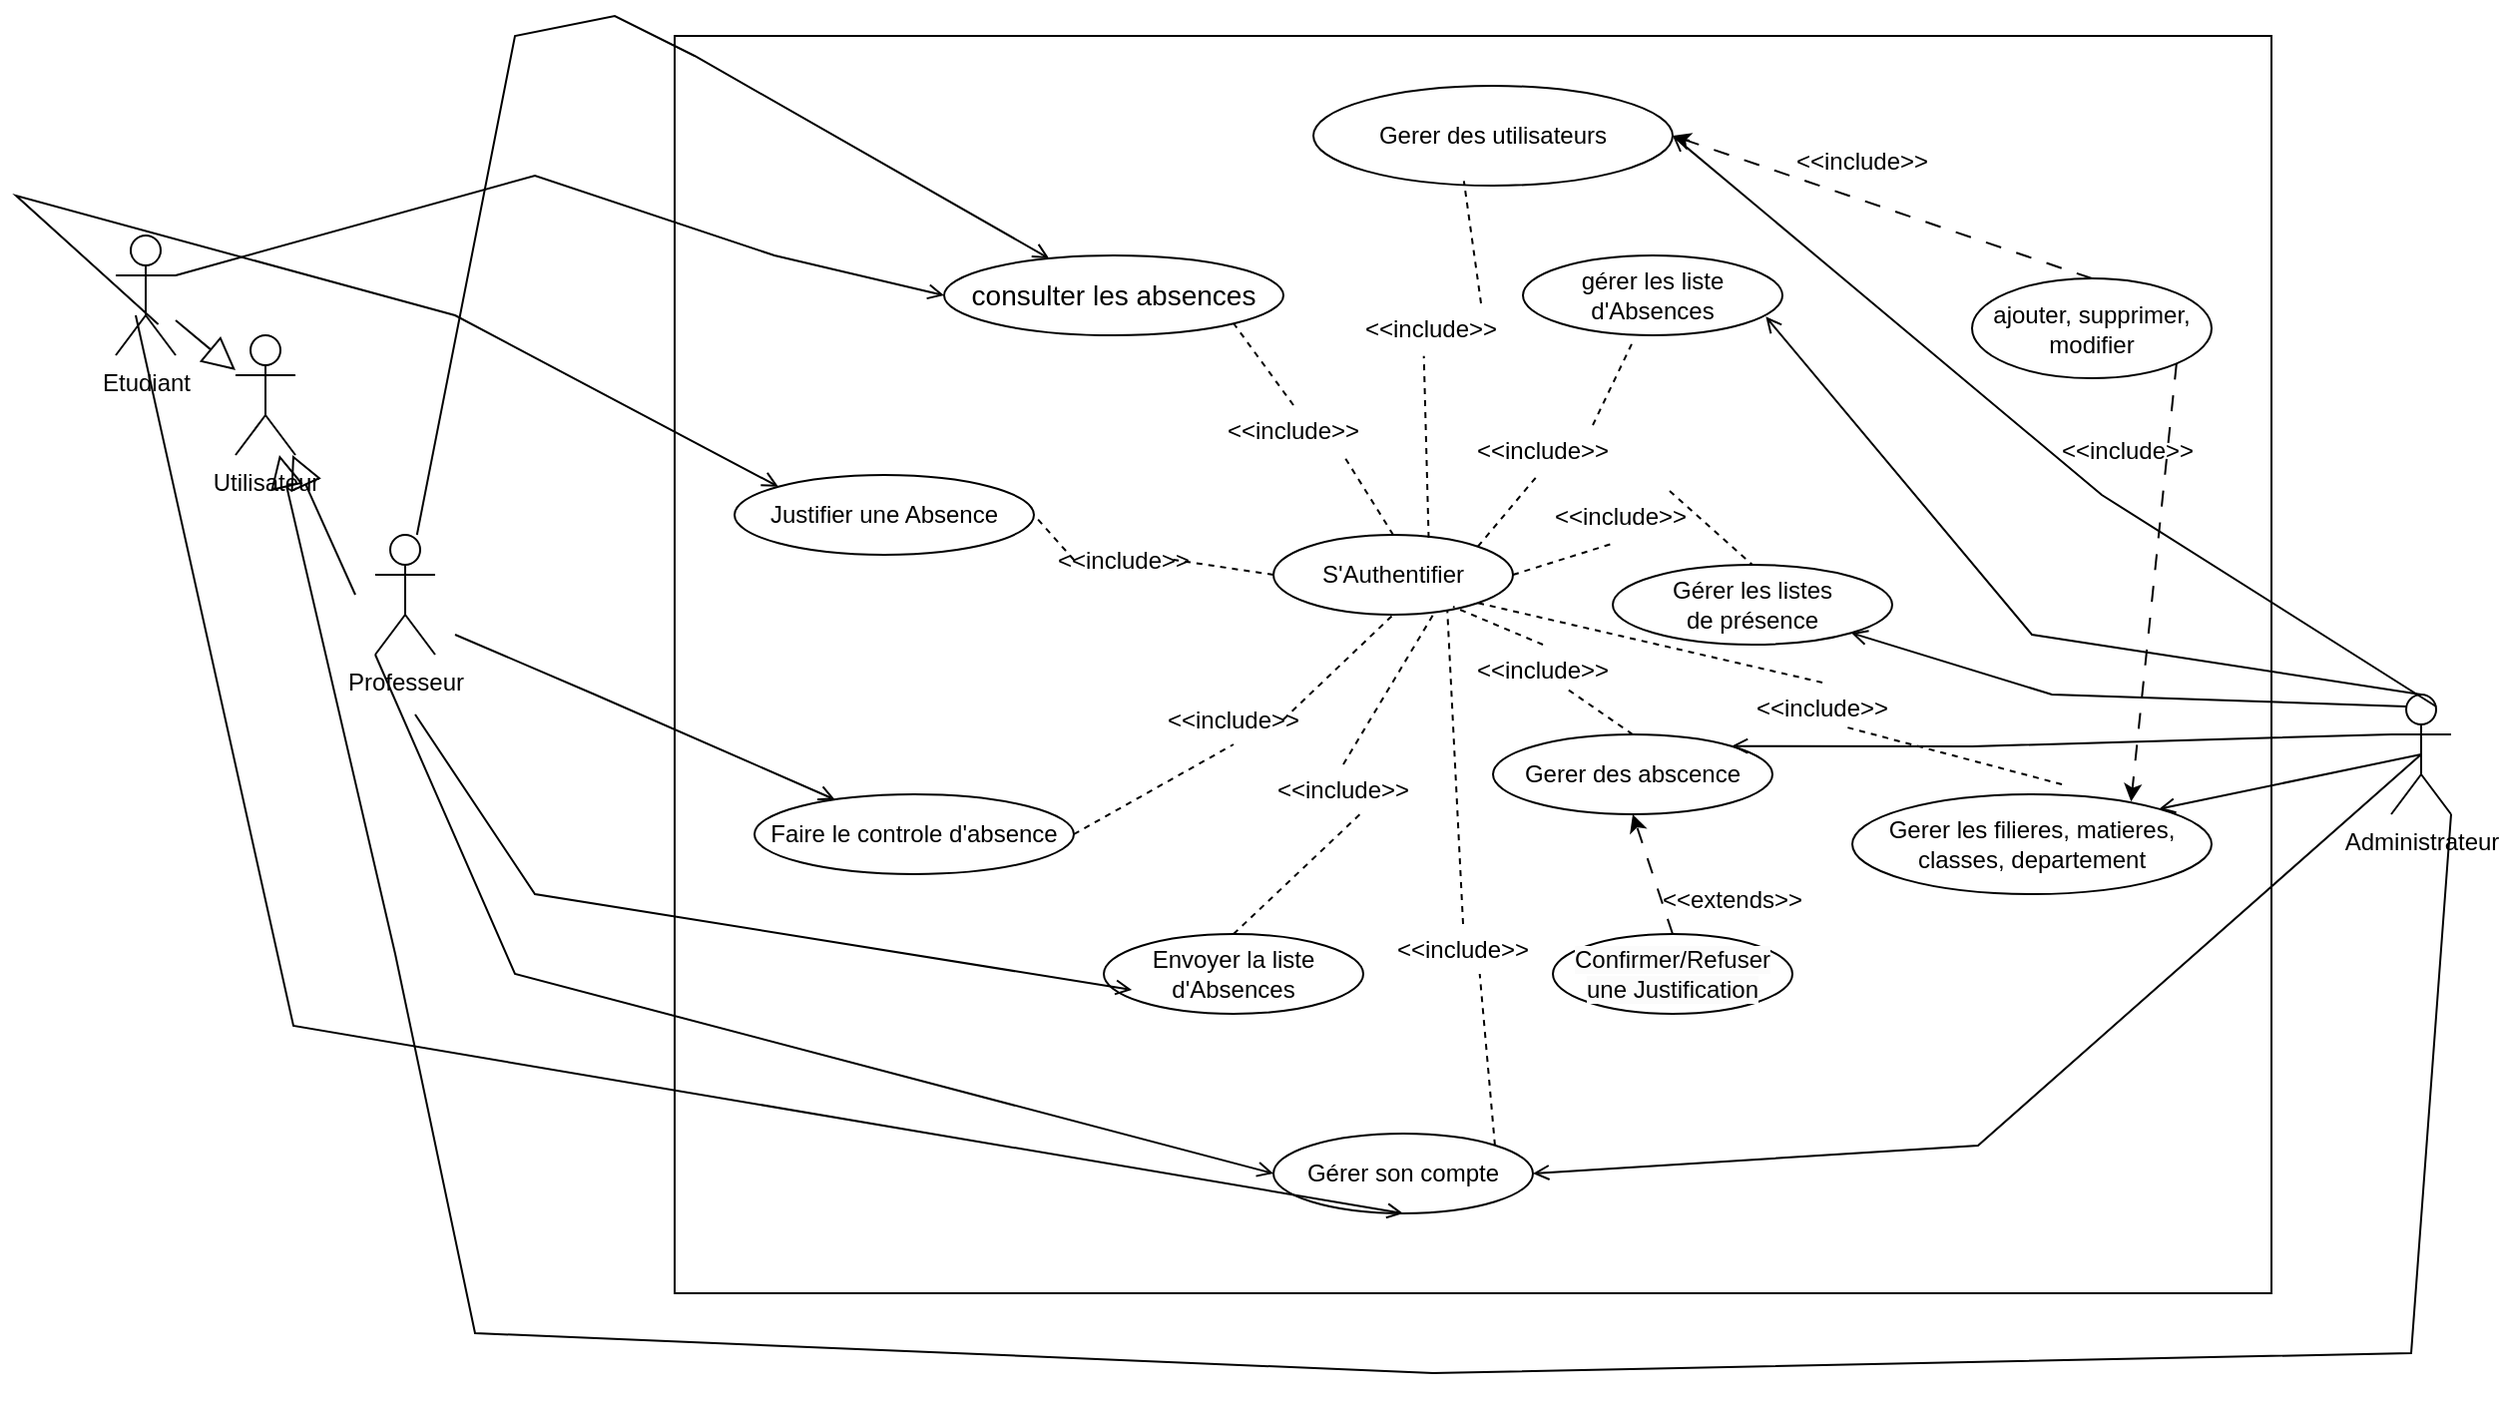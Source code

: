 <mxfile version="26.2.15">
  <diagram id="rNI9Gf2r5rLZVWW11h0A" name="Page-1">
    <mxGraphModel dx="2305" dy="1805" grid="1" gridSize="10" guides="1" tooltips="1" connect="1" arrows="1" fold="1" page="1" pageScale="1" pageWidth="850" pageHeight="1100" math="0" shadow="0">
      <root>
        <mxCell id="0" />
        <mxCell id="1" parent="0" />
        <mxCell id="N7QAloPQS4xbNbunKoc9-101" value="" style="rounded=0;whiteSpace=wrap;html=1;" parent="1" vertex="1">
          <mxGeometry x="120" y="-710" width="800" height="630" as="geometry" />
        </mxCell>
        <mxCell id="N7QAloPQS4xbNbunKoc9-103" value="Utilisateur" style="shape=umlActor;verticalLabelPosition=bottom;verticalAlign=top;html=1;" parent="1" vertex="1">
          <mxGeometry x="-100" y="-560" width="30" height="60" as="geometry" />
        </mxCell>
        <mxCell id="N7QAloPQS4xbNbunKoc9-104" value="" style="endArrow=block;html=1;rounded=0;endFill=0;endSize=14;" parent="1" source="N7QAloPQS4xbNbunKoc9-107" target="N7QAloPQS4xbNbunKoc9-103" edge="1">
          <mxGeometry width="50" height="50" relative="1" as="geometry">
            <mxPoint x="-220" y="-620" as="sourcePoint" />
            <mxPoint x="-220" y="-450" as="targetPoint" />
          </mxGeometry>
        </mxCell>
        <mxCell id="N7QAloPQS4xbNbunKoc9-105" value="Professeur" style="shape=umlActor;verticalLabelPosition=bottom;verticalAlign=top;html=1;" parent="1" vertex="1">
          <mxGeometry x="-30" y="-460" width="30" height="60" as="geometry" />
        </mxCell>
        <mxCell id="N7QAloPQS4xbNbunKoc9-106" value="Administrateur" style="shape=umlActor;verticalLabelPosition=bottom;verticalAlign=top;html=1;" parent="1" vertex="1">
          <mxGeometry x="980" y="-380" width="30" height="60" as="geometry" />
        </mxCell>
        <mxCell id="N7QAloPQS4xbNbunKoc9-107" value="Etudiant" style="shape=umlActor;verticalLabelPosition=bottom;verticalAlign=top;html=1;" parent="1" vertex="1">
          <mxGeometry x="-160" y="-610" width="30" height="60" as="geometry" />
        </mxCell>
        <mxCell id="N7QAloPQS4xbNbunKoc9-108" value="" style="endArrow=block;html=1;rounded=0;endFill=0;endSize=14;" parent="1" edge="1" target="N7QAloPQS4xbNbunKoc9-103">
          <mxGeometry width="50" height="50" relative="1" as="geometry">
            <mxPoint x="-40" y="-430" as="sourcePoint" />
            <mxPoint x="-160" y="-520" as="targetPoint" />
          </mxGeometry>
        </mxCell>
        <mxCell id="N7QAloPQS4xbNbunKoc9-109" value="" style="endArrow=block;html=1;rounded=0;endFill=0;endSize=14;exitX=1;exitY=1;exitDx=0;exitDy=0;exitPerimeter=0;" parent="1" edge="1" target="N7QAloPQS4xbNbunKoc9-103" source="N7QAloPQS4xbNbunKoc9-106">
          <mxGeometry width="50" height="50" relative="1" as="geometry">
            <mxPoint x="855" y="-280" as="sourcePoint" />
            <mxPoint x="-180" y="-480" as="targetPoint" />
            <Array as="points">
              <mxPoint x="990" y="-50" />
              <mxPoint x="500" y="-40" />
              <mxPoint x="20" y="-60" />
              <mxPoint x="-20" y="-250" />
            </Array>
          </mxGeometry>
        </mxCell>
        <mxCell id="N7QAloPQS4xbNbunKoc9-110" value="S&#39;Authentifier" style="ellipse;whiteSpace=wrap;html=1;" parent="1" vertex="1">
          <mxGeometry x="420" y="-460" width="120" height="40" as="geometry" />
        </mxCell>
        <mxCell id="N7QAloPQS4xbNbunKoc9-111" value="&lt;font style=&quot;font-size: 14px;&quot;&gt;consulter les absences&lt;/font&gt;" style="ellipse;whiteSpace=wrap;html=1;" parent="1" vertex="1">
          <mxGeometry x="255" y="-600" width="170" height="40" as="geometry" />
        </mxCell>
        <mxCell id="N7QAloPQS4xbNbunKoc9-112" value="Justifier une Absence" style="ellipse;whiteSpace=wrap;html=1;" parent="1" vertex="1">
          <mxGeometry x="150" y="-490" width="150" height="40" as="geometry" />
        </mxCell>
        <mxCell id="N7QAloPQS4xbNbunKoc9-113" value="Faire le controle d&#39;absence" style="ellipse;whiteSpace=wrap;html=1;" parent="1" vertex="1">
          <mxGeometry x="160" y="-330" width="160" height="40" as="geometry" />
        </mxCell>
        <mxCell id="N7QAloPQS4xbNbunKoc9-114" value="Envoyer la liste d&#39;Absences" style="ellipse;whiteSpace=wrap;html=1;" parent="1" vertex="1">
          <mxGeometry x="335" y="-260" width="130" height="40" as="geometry" />
        </mxCell>
        <mxCell id="N7QAloPQS4xbNbunKoc9-115" value="Gerer des abscence" style="ellipse;whiteSpace=wrap;html=1;" parent="1" vertex="1">
          <mxGeometry x="530" y="-360" width="140" height="40" as="geometry" />
        </mxCell>
        <mxCell id="N7QAloPQS4xbNbunKoc9-116" value="&lt;br&gt;&lt;span style=&quot;color: rgb(0, 0, 0); font-family: Helvetica; font-size: 12px; font-style: normal; font-variant-ligatures: normal; font-variant-caps: normal; font-weight: 400; letter-spacing: normal; orphans: 2; text-align: center; text-indent: 0px; text-transform: none; widows: 2; word-spacing: 0px; -webkit-text-stroke-width: 0px; white-space: normal; background-color: rgb(251, 251, 251); text-decoration-thickness: initial; text-decoration-style: initial; text-decoration-color: initial; float: none; display: inline !important;&quot;&gt;Confirmer/Refuser une Justification&lt;/span&gt;&lt;div&gt;&lt;br/&gt;&lt;/div&gt;" style="ellipse;whiteSpace=wrap;html=1;" parent="1" vertex="1">
          <mxGeometry x="560" y="-260" width="120" height="40" as="geometry" />
        </mxCell>
        <mxCell id="N7QAloPQS4xbNbunKoc9-117" value="" style="endArrow=none;dashed=1;html=1;rounded=0;entryX=0.75;entryY=0.9;entryDx=0;entryDy=0;entryPerimeter=0;exitX=0.5;exitY=0;exitDx=0;exitDy=0;" parent="1" source="N7QAloPQS4xbNbunKoc9-123" target="N7QAloPQS4xbNbunKoc9-110" edge="1">
          <mxGeometry width="50" height="50" relative="1" as="geometry">
            <mxPoint x="400" y="-300" as="sourcePoint" />
            <mxPoint x="450" y="-350" as="targetPoint" />
          </mxGeometry>
        </mxCell>
        <mxCell id="N7QAloPQS4xbNbunKoc9-118" value="" style="endArrow=none;dashed=1;html=1;rounded=0;entryX=1;entryY=1;entryDx=0;entryDy=0;exitX=0.5;exitY=0;exitDx=0;exitDy=0;" parent="1" source="N7QAloPQS4xbNbunKoc9-125" target="N7QAloPQS4xbNbunKoc9-111" edge="1">
          <mxGeometry width="50" height="50" relative="1" as="geometry">
            <mxPoint x="525" y="-476" as="sourcePoint" />
            <mxPoint x="435" y="-540" as="targetPoint" />
          </mxGeometry>
        </mxCell>
        <mxCell id="N7QAloPQS4xbNbunKoc9-120" value="" style="endArrow=none;dashed=1;html=1;rounded=0;entryX=1;entryY=0.5;entryDx=0;entryDy=0;exitX=0;exitY=0.5;exitDx=0;exitDy=0;" parent="1" source="N7QAloPQS4xbNbunKoc9-127" target="N7QAloPQS4xbNbunKoc9-112" edge="1">
          <mxGeometry width="50" height="50" relative="1" as="geometry">
            <mxPoint x="410" y="-417" as="sourcePoint" />
            <mxPoint x="330" y="-523" as="targetPoint" />
          </mxGeometry>
        </mxCell>
        <mxCell id="N7QAloPQS4xbNbunKoc9-121" value="" style="endArrow=none;dashed=1;html=1;rounded=0;entryX=0.5;entryY=1;entryDx=0;entryDy=0;exitX=1;exitY=0.5;exitDx=0;exitDy=0;" parent="1" source="N7QAloPQS4xbNbunKoc9-129" target="N7QAloPQS4xbNbunKoc9-110" edge="1">
          <mxGeometry width="50" height="50" relative="1" as="geometry">
            <mxPoint x="430" y="-430" as="sourcePoint" />
            <mxPoint x="310" y="-460" as="targetPoint" />
          </mxGeometry>
        </mxCell>
        <mxCell id="N7QAloPQS4xbNbunKoc9-124" value="" style="endArrow=none;dashed=1;html=1;rounded=0;entryX=0.75;entryY=0.9;entryDx=0;entryDy=0;entryPerimeter=0;exitX=0.5;exitY=0;exitDx=0;exitDy=0;" parent="1" source="N7QAloPQS4xbNbunKoc9-115" target="N7QAloPQS4xbNbunKoc9-123" edge="1">
          <mxGeometry width="50" height="50" relative="1" as="geometry">
            <mxPoint x="600" y="-360" as="sourcePoint" />
            <mxPoint x="510" y="-424" as="targetPoint" />
          </mxGeometry>
        </mxCell>
        <mxCell id="N7QAloPQS4xbNbunKoc9-123" value="&lt;font&gt;&amp;lt;&amp;lt;include&amp;gt;&amp;gt;&lt;/font&gt;" style="text;strokeColor=none;align=center;fillColor=none;html=1;verticalAlign=middle;whiteSpace=wrap;rounded=0;" parent="1" vertex="1">
          <mxGeometry x="530" y="-405" width="50" height="25" as="geometry" />
        </mxCell>
        <mxCell id="N7QAloPQS4xbNbunKoc9-126" value="" style="endArrow=none;dashed=1;html=1;rounded=0;entryX=1;entryY=1;entryDx=0;entryDy=0;exitX=0.5;exitY=0;exitDx=0;exitDy=0;" parent="1" source="N7QAloPQS4xbNbunKoc9-110" target="N7QAloPQS4xbNbunKoc9-125" edge="1">
          <mxGeometry width="50" height="50" relative="1" as="geometry">
            <mxPoint x="480" y="-460" as="sourcePoint" />
            <mxPoint x="400" y="-566" as="targetPoint" />
          </mxGeometry>
        </mxCell>
        <mxCell id="N7QAloPQS4xbNbunKoc9-125" value="&lt;font&gt;&amp;lt;&amp;lt;include&amp;gt;&amp;gt;&lt;/font&gt;" style="text;strokeColor=none;align=center;fillColor=none;html=1;verticalAlign=middle;whiteSpace=wrap;rounded=0;" parent="1" vertex="1">
          <mxGeometry x="405" y="-525" width="50" height="25" as="geometry" />
        </mxCell>
        <mxCell id="N7QAloPQS4xbNbunKoc9-128" value="" style="endArrow=none;dashed=1;html=1;rounded=0;entryX=1;entryY=0.5;entryDx=0;entryDy=0;exitX=0;exitY=0.5;exitDx=0;exitDy=0;" parent="1" source="N7QAloPQS4xbNbunKoc9-110" target="N7QAloPQS4xbNbunKoc9-127" edge="1">
          <mxGeometry width="50" height="50" relative="1" as="geometry">
            <mxPoint x="420" y="-440" as="sourcePoint" />
            <mxPoint x="300" y="-470" as="targetPoint" />
          </mxGeometry>
        </mxCell>
        <mxCell id="N7QAloPQS4xbNbunKoc9-127" value="&lt;font&gt;&amp;lt;&amp;lt;include&amp;gt;&amp;gt;&lt;/font&gt;" style="text;strokeColor=none;align=center;fillColor=none;html=1;verticalAlign=middle;whiteSpace=wrap;rounded=0;" parent="1" vertex="1">
          <mxGeometry x="320" y="-460" width="50" height="25" as="geometry" />
        </mxCell>
        <mxCell id="N7QAloPQS4xbNbunKoc9-130" value="" style="endArrow=none;dashed=1;html=1;rounded=0;entryX=0.5;entryY=1;entryDx=0;entryDy=0;exitX=1;exitY=0.5;exitDx=0;exitDy=0;" parent="1" source="N7QAloPQS4xbNbunKoc9-113" target="N7QAloPQS4xbNbunKoc9-129" edge="1">
          <mxGeometry width="50" height="50" relative="1" as="geometry">
            <mxPoint x="320" y="-310" as="sourcePoint" />
            <mxPoint x="480" y="-420" as="targetPoint" />
          </mxGeometry>
        </mxCell>
        <mxCell id="N7QAloPQS4xbNbunKoc9-129" value="&lt;font&gt;&amp;lt;&amp;lt;include&amp;gt;&amp;gt;&lt;/font&gt;" style="text;strokeColor=none;align=center;fillColor=none;html=1;verticalAlign=middle;whiteSpace=wrap;rounded=0;" parent="1" vertex="1">
          <mxGeometry x="375" y="-380" width="50" height="25" as="geometry" />
        </mxCell>
        <mxCell id="N7QAloPQS4xbNbunKoc9-131" value="" style="endArrow=classic;html=1;exitX=0.5;exitY=0;exitDx=0;exitDy=0;dashed=1;dashPattern=8 8;entryX=0.5;entryY=1;entryDx=0;entryDy=0;" parent="1" source="N7QAloPQS4xbNbunKoc9-116" target="N7QAloPQS4xbNbunKoc9-115" edge="1">
          <mxGeometry width="50" height="50" relative="1" as="geometry">
            <mxPoint x="541" y="-222" as="sourcePoint" />
            <mxPoint x="500" y="-320" as="targetPoint" />
          </mxGeometry>
        </mxCell>
        <mxCell id="N7QAloPQS4xbNbunKoc9-132" value="" style="endArrow=none;html=1;exitX=0.5;exitY=0;exitDx=0;exitDy=0;dashed=1;entryX=0.667;entryY=1;entryDx=0;entryDy=0;entryPerimeter=0;startFill=0;" parent="1" source="N7QAloPQS4xbNbunKoc9-135" target="N7QAloPQS4xbNbunKoc9-110" edge="1">
          <mxGeometry width="50" height="50" relative="1" as="geometry">
            <mxPoint x="520" y="-270" as="sourcePoint" />
            <mxPoint x="500" y="-330" as="targetPoint" />
          </mxGeometry>
        </mxCell>
        <mxCell id="N7QAloPQS4xbNbunKoc9-133" value="&lt;font&gt;&amp;lt;&amp;lt;extends&amp;gt;&amp;gt;&lt;/font&gt;" style="text;strokeColor=none;align=center;fillColor=none;html=1;verticalAlign=middle;whiteSpace=wrap;rounded=0;" parent="1" vertex="1">
          <mxGeometry x="625" y="-290" width="50" height="25" as="geometry" />
        </mxCell>
        <mxCell id="N7QAloPQS4xbNbunKoc9-136" value="" style="endArrow=none;html=1;exitX=0.5;exitY=0;exitDx=0;exitDy=0;dashed=1;entryX=0.667;entryY=1;entryDx=0;entryDy=0;entryPerimeter=0;startFill=0;" parent="1" source="N7QAloPQS4xbNbunKoc9-114" target="N7QAloPQS4xbNbunKoc9-135" edge="1">
          <mxGeometry width="50" height="50" relative="1" as="geometry">
            <mxPoint x="400" y="-260" as="sourcePoint" />
            <mxPoint x="500" y="-420" as="targetPoint" />
          </mxGeometry>
        </mxCell>
        <mxCell id="N7QAloPQS4xbNbunKoc9-135" value="&lt;font&gt;&amp;lt;&amp;lt;include&amp;gt;&amp;gt;&lt;/font&gt;" style="text;strokeColor=none;align=center;fillColor=none;html=1;verticalAlign=middle;whiteSpace=wrap;rounded=0;" parent="1" vertex="1">
          <mxGeometry x="430" y="-345" width="50" height="25" as="geometry" />
        </mxCell>
        <mxCell id="N7QAloPQS4xbNbunKoc9-137" value="" style="endArrow=open;html=1;rounded=0;endFill=0;entryX=0;entryY=0;entryDx=0;entryDy=0;exitX=0.71;exitY=0.741;exitDx=0;exitDy=0;exitPerimeter=0;" parent="1" target="N7QAloPQS4xbNbunKoc9-112" edge="1" source="N7QAloPQS4xbNbunKoc9-107">
          <mxGeometry width="50" height="50" relative="1" as="geometry">
            <mxPoint x="-70" y="-620" as="sourcePoint" />
            <mxPoint x="140" y="-460" as="targetPoint" />
            <Array as="points">
              <mxPoint x="-210" y="-630" />
              <mxPoint x="10" y="-570" />
            </Array>
          </mxGeometry>
        </mxCell>
        <mxCell id="N7QAloPQS4xbNbunKoc9-138" value="" style="endArrow=open;html=1;rounded=0;endFill=0;" parent="1" source="N7QAloPQS4xbNbunKoc9-105" target="N7QAloPQS4xbNbunKoc9-111" edge="1">
          <mxGeometry width="50" height="50" relative="1" as="geometry">
            <mxPoint x="-324" y="-500" as="sourcePoint" />
            <mxPoint x="150" y="-570" as="targetPoint" />
            <Array as="points">
              <mxPoint x="40" y="-710" />
              <mxPoint x="90" y="-720" />
              <mxPoint x="130" y="-700" />
            </Array>
          </mxGeometry>
        </mxCell>
        <mxCell id="N7QAloPQS4xbNbunKoc9-139" value="" style="endArrow=open;html=1;rounded=0;endFill=0;entryX=0;entryY=0.5;entryDx=0;entryDy=0;exitX=1;exitY=0.333;exitDx=0;exitDy=0;exitPerimeter=0;" parent="1" target="N7QAloPQS4xbNbunKoc9-111" edge="1" source="N7QAloPQS4xbNbunKoc9-107">
          <mxGeometry width="50" height="50" relative="1" as="geometry">
            <mxPoint x="-110" y="-720" as="sourcePoint" />
            <mxPoint x="299" y="-586" as="targetPoint" />
            <Array as="points">
              <mxPoint x="50" y="-640" />
              <mxPoint x="170" y="-600" />
            </Array>
          </mxGeometry>
        </mxCell>
        <mxCell id="N7QAloPQS4xbNbunKoc9-143" value="" style="endArrow=open;html=1;rounded=0;endFill=0;" parent="1" target="N7QAloPQS4xbNbunKoc9-113" edge="1">
          <mxGeometry width="50" height="50" relative="1" as="geometry">
            <mxPoint x="10" y="-410" as="sourcePoint" />
            <mxPoint x="182" y="-474" as="targetPoint" />
            <Array as="points">
              <mxPoint x="80" y="-380" />
            </Array>
          </mxGeometry>
        </mxCell>
        <mxCell id="N7QAloPQS4xbNbunKoc9-144" value="" style="endArrow=open;html=1;rounded=0;endFill=0;entryX=0.108;entryY=0.7;entryDx=0;entryDy=0;entryPerimeter=0;" parent="1" target="N7QAloPQS4xbNbunKoc9-114" edge="1">
          <mxGeometry width="50" height="50" relative="1" as="geometry">
            <mxPoint x="-10" y="-370" as="sourcePoint" />
            <mxPoint x="210" y="-317" as="targetPoint" />
            <Array as="points">
              <mxPoint x="50" y="-280" />
            </Array>
          </mxGeometry>
        </mxCell>
        <mxCell id="N7QAloPQS4xbNbunKoc9-145" value="" style="endArrow=open;html=1;rounded=0;endFill=0;entryX=1;entryY=0;entryDx=0;entryDy=0;exitX=0;exitY=0.333;exitDx=0;exitDy=0;exitPerimeter=0;" parent="1" source="N7QAloPQS4xbNbunKoc9-106" target="N7QAloPQS4xbNbunKoc9-115" edge="1">
          <mxGeometry width="50" height="50" relative="1" as="geometry">
            <mxPoint x="800" y="-310" as="sourcePoint" />
            <mxPoint x="1025" y="-388.5" as="targetPoint" />
            <Array as="points">
              <mxPoint x="770" y="-354" />
            </Array>
          </mxGeometry>
        </mxCell>
        <mxCell id="N7QAloPQS4xbNbunKoc9-147" value="gérer les liste d&#39;Absences" style="ellipse;whiteSpace=wrap;html=1;" parent="1" vertex="1">
          <mxGeometry x="545" y="-600" width="130" height="40" as="geometry" />
        </mxCell>
        <mxCell id="N7QAloPQS4xbNbunKoc9-149" value="" style="endArrow=open;html=1;rounded=0;endFill=0;entryX=0.936;entryY=0.767;entryDx=0;entryDy=0;entryPerimeter=0;exitX=0.5;exitY=0;exitDx=0;exitDy=0;exitPerimeter=0;" parent="1" target="N7QAloPQS4xbNbunKoc9-147" edge="1" source="N7QAloPQS4xbNbunKoc9-106">
          <mxGeometry width="50" height="50" relative="1" as="geometry">
            <mxPoint x="840" y="-380" as="sourcePoint" />
            <mxPoint x="659" y="-344" as="targetPoint" />
            <Array as="points">
              <mxPoint x="800" y="-410" />
            </Array>
          </mxGeometry>
        </mxCell>
        <mxCell id="N7QAloPQS4xbNbunKoc9-150" value="" style="endArrow=none;dashed=1;html=1;rounded=0;entryX=0.427;entryY=1.056;entryDx=0;entryDy=0;entryPerimeter=0;exitX=1;exitY=0;exitDx=0;exitDy=0;" parent="1" source="N7QAloPQS4xbNbunKoc9-148" target="N7QAloPQS4xbNbunKoc9-147" edge="1">
          <mxGeometry width="50" height="50" relative="1" as="geometry">
            <mxPoint x="500" y="-490" as="sourcePoint" />
            <mxPoint x="550" y="-540" as="targetPoint" />
          </mxGeometry>
        </mxCell>
        <mxCell id="N7QAloPQS4xbNbunKoc9-151" value="" style="endArrow=none;dashed=1;html=1;rounded=0;entryX=0.427;entryY=1.056;entryDx=0;entryDy=0;entryPerimeter=0;exitX=1;exitY=0;exitDx=0;exitDy=0;" parent="1" source="N7QAloPQS4xbNbunKoc9-110" target="N7QAloPQS4xbNbunKoc9-148" edge="1">
          <mxGeometry width="50" height="50" relative="1" as="geometry">
            <mxPoint x="522" y="-454" as="sourcePoint" />
            <mxPoint x="601" y="-558" as="targetPoint" />
          </mxGeometry>
        </mxCell>
        <mxCell id="N7QAloPQS4xbNbunKoc9-148" value="&lt;font&gt;&amp;lt;&amp;lt;include&amp;gt;&amp;gt;&lt;/font&gt;" style="text;strokeColor=none;align=center;fillColor=none;html=1;verticalAlign=middle;whiteSpace=wrap;rounded=0;" parent="1" vertex="1">
          <mxGeometry x="530" y="-515" width="50" height="25" as="geometry" />
        </mxCell>
        <mxCell id="RI-2FY5tuT-6SXrxOgpt-101" value="Gerer des utilisateurs" style="ellipse;whiteSpace=wrap;html=1;" vertex="1" parent="1">
          <mxGeometry x="440" y="-685" width="180" height="50" as="geometry" />
        </mxCell>
        <mxCell id="RI-2FY5tuT-6SXrxOgpt-102" value="" style="endArrow=none;dashed=1;html=1;rounded=0;entryX=0.427;entryY=1.056;entryDx=0;entryDy=0;entryPerimeter=0;exitX=0.648;exitY=0.038;exitDx=0;exitDy=0;exitPerimeter=0;" edge="1" target="RI-2FY5tuT-6SXrxOgpt-103" parent="1" source="N7QAloPQS4xbNbunKoc9-110">
          <mxGeometry width="50" height="50" relative="1" as="geometry">
            <mxPoint x="466" y="-515" as="sourcePoint" />
            <mxPoint x="545" y="-619" as="targetPoint" />
          </mxGeometry>
        </mxCell>
        <mxCell id="RI-2FY5tuT-6SXrxOgpt-103" value="&lt;font&gt;&amp;lt;&amp;lt;include&amp;gt;&amp;gt;&lt;/font&gt;" style="text;strokeColor=none;align=center;fillColor=none;html=1;verticalAlign=middle;whiteSpace=wrap;rounded=0;" vertex="1" parent="1">
          <mxGeometry x="474" y="-576" width="50" height="25" as="geometry" />
        </mxCell>
        <mxCell id="RI-2FY5tuT-6SXrxOgpt-104" value="" style="endArrow=none;dashed=1;html=1;rounded=0;entryX=0.419;entryY=0.954;entryDx=0;entryDy=0;entryPerimeter=0;exitX=1;exitY=0;exitDx=0;exitDy=0;" edge="1" source="RI-2FY5tuT-6SXrxOgpt-103" parent="1" target="RI-2FY5tuT-6SXrxOgpt-101">
          <mxGeometry width="50" height="50" relative="1" as="geometry">
            <mxPoint x="444" y="-551" as="sourcePoint" />
            <mxPoint x="545" y="-619" as="targetPoint" />
          </mxGeometry>
        </mxCell>
        <mxCell id="RI-2FY5tuT-6SXrxOgpt-105" value="" style="endArrow=open;html=1;rounded=0;endFill=0;entryX=1;entryY=0.5;entryDx=0;entryDy=0;exitX=0.75;exitY=0.1;exitDx=0;exitDy=0;exitPerimeter=0;" edge="1" parent="1" source="N7QAloPQS4xbNbunKoc9-106" target="RI-2FY5tuT-6SXrxOgpt-101">
          <mxGeometry width="50" height="50" relative="1" as="geometry">
            <mxPoint x="1030" y="-450" as="sourcePoint" />
            <mxPoint x="702" y="-639" as="targetPoint" />
            <Array as="points">
              <mxPoint x="835" y="-480" />
            </Array>
          </mxGeometry>
        </mxCell>
        <mxCell id="RI-2FY5tuT-6SXrxOgpt-106" value="Gérer son compte" style="ellipse;whiteSpace=wrap;html=1;" vertex="1" parent="1">
          <mxGeometry x="420" y="-160" width="130" height="40" as="geometry" />
        </mxCell>
        <mxCell id="RI-2FY5tuT-6SXrxOgpt-107" value="" style="endArrow=none;html=1;exitX=0.5;exitY=0;exitDx=0;exitDy=0;dashed=1;entryX=0.726;entryY=0.95;entryDx=0;entryDy=0;entryPerimeter=0;startFill=0;" edge="1" source="RI-2FY5tuT-6SXrxOgpt-108" parent="1" target="N7QAloPQS4xbNbunKoc9-110">
          <mxGeometry width="50" height="50" relative="1" as="geometry">
            <mxPoint x="544" y="-180" as="sourcePoint" />
            <mxPoint x="524" y="-330" as="targetPoint" />
          </mxGeometry>
        </mxCell>
        <mxCell id="RI-2FY5tuT-6SXrxOgpt-108" value="&lt;font&gt;&amp;lt;&amp;lt;include&amp;gt;&amp;gt;&lt;/font&gt;" style="text;strokeColor=none;align=center;fillColor=none;html=1;verticalAlign=middle;whiteSpace=wrap;rounded=0;" vertex="1" parent="1">
          <mxGeometry x="490" y="-265" width="50" height="25" as="geometry" />
        </mxCell>
        <mxCell id="RI-2FY5tuT-6SXrxOgpt-109" value="" style="endArrow=none;html=1;exitX=1;exitY=0;exitDx=0;exitDy=0;dashed=1;entryX=0.667;entryY=1;entryDx=0;entryDy=0;entryPerimeter=0;startFill=0;" edge="1" target="RI-2FY5tuT-6SXrxOgpt-108" parent="1" source="RI-2FY5tuT-6SXrxOgpt-106">
          <mxGeometry width="50" height="50" relative="1" as="geometry">
            <mxPoint x="424" y="-170" as="sourcePoint" />
            <mxPoint x="524" y="-330" as="targetPoint" />
          </mxGeometry>
        </mxCell>
        <mxCell id="RI-2FY5tuT-6SXrxOgpt-110" value="" style="endArrow=open;html=1;rounded=0;endFill=0;entryX=1;entryY=0.5;entryDx=0;entryDy=0;exitX=0.5;exitY=0.5;exitDx=0;exitDy=0;exitPerimeter=0;" edge="1" parent="1" source="N7QAloPQS4xbNbunKoc9-106" target="RI-2FY5tuT-6SXrxOgpt-106">
          <mxGeometry width="50" height="50" relative="1" as="geometry">
            <mxPoint x="983" y="-160" as="sourcePoint" />
            <mxPoint x="652" y="-154" as="targetPoint" />
            <Array as="points">
              <mxPoint x="773" y="-154" />
            </Array>
          </mxGeometry>
        </mxCell>
        <mxCell id="RI-2FY5tuT-6SXrxOgpt-111" value="" style="endArrow=open;html=1;rounded=0;endFill=0;entryX=0;entryY=0.5;entryDx=0;entryDy=0;exitX=0;exitY=1;exitDx=0;exitDy=0;exitPerimeter=0;" edge="1" parent="1" source="N7QAloPQS4xbNbunKoc9-105" target="RI-2FY5tuT-6SXrxOgpt-106">
          <mxGeometry width="50" height="50" relative="1" as="geometry">
            <mxPoint y="-360" as="sourcePoint" />
            <mxPoint x="359" y="-222" as="targetPoint" />
            <Array as="points">
              <mxPoint x="40" y="-240" />
            </Array>
          </mxGeometry>
        </mxCell>
        <mxCell id="RI-2FY5tuT-6SXrxOgpt-112" value="" style="endArrow=open;html=1;rounded=0;endFill=0;entryX=0.5;entryY=1;entryDx=0;entryDy=0;exitX=0.333;exitY=0.667;exitDx=0;exitDy=0;exitPerimeter=0;" edge="1" parent="1" source="N7QAloPQS4xbNbunKoc9-107" target="RI-2FY5tuT-6SXrxOgpt-106">
          <mxGeometry width="50" height="50" relative="1" as="geometry">
            <mxPoint x="-360" y="-290" as="sourcePoint" />
            <mxPoint x="91" y="-128" as="targetPoint" />
            <Array as="points">
              <mxPoint x="-71" y="-214" />
            </Array>
          </mxGeometry>
        </mxCell>
        <mxCell id="RI-2FY5tuT-6SXrxOgpt-113" value="Gérer les listes&lt;div&gt;de présence&lt;/div&gt;" style="ellipse;whiteSpace=wrap;html=1;" vertex="1" parent="1">
          <mxGeometry x="590" y="-445" width="140" height="40" as="geometry" />
        </mxCell>
        <mxCell id="RI-2FY5tuT-6SXrxOgpt-114" value="" style="endArrow=none;dashed=1;html=1;rounded=0;entryX=0.5;entryY=0;entryDx=0;entryDy=0;exitX=1;exitY=0;exitDx=0;exitDy=0;" edge="1" source="RI-2FY5tuT-6SXrxOgpt-115" parent="1" target="RI-2FY5tuT-6SXrxOgpt-113">
          <mxGeometry width="50" height="50" relative="1" as="geometry">
            <mxPoint x="538.5" y="-457" as="sourcePoint" />
            <mxPoint x="639.5" y="-525" as="targetPoint" />
          </mxGeometry>
        </mxCell>
        <mxCell id="RI-2FY5tuT-6SXrxOgpt-115" value="&lt;font&gt;&amp;lt;&amp;lt;include&amp;gt;&amp;gt;&lt;/font&gt;" style="text;strokeColor=none;align=center;fillColor=none;html=1;verticalAlign=middle;whiteSpace=wrap;rounded=0;" vertex="1" parent="1">
          <mxGeometry x="568.5" y="-482" width="50" height="25" as="geometry" />
        </mxCell>
        <mxCell id="RI-2FY5tuT-6SXrxOgpt-116" value="" style="endArrow=none;dashed=1;html=1;rounded=0;entryX=0.427;entryY=1.056;entryDx=0;entryDy=0;entryPerimeter=0;exitX=1;exitY=0.5;exitDx=0;exitDy=0;" edge="1" target="RI-2FY5tuT-6SXrxOgpt-115" parent="1" source="N7QAloPQS4xbNbunKoc9-110">
          <mxGeometry width="50" height="50" relative="1" as="geometry">
            <mxPoint x="560.5" y="-421" as="sourcePoint" />
            <mxPoint x="639.5" y="-525" as="targetPoint" />
          </mxGeometry>
        </mxCell>
        <mxCell id="RI-2FY5tuT-6SXrxOgpt-117" value="" style="endArrow=open;html=1;rounded=0;endFill=0;entryX=1;entryY=1;entryDx=0;entryDy=0;exitX=0.25;exitY=0.1;exitDx=0;exitDy=0;exitPerimeter=0;" edge="1" parent="1" source="N7QAloPQS4xbNbunKoc9-106" target="RI-2FY5tuT-6SXrxOgpt-113">
          <mxGeometry width="50" height="50" relative="1" as="geometry">
            <mxPoint x="1005" y="-370" as="sourcePoint" />
            <mxPoint x="677" y="-559" as="targetPoint" />
            <Array as="points">
              <mxPoint x="810" y="-380" />
            </Array>
          </mxGeometry>
        </mxCell>
        <mxCell id="RI-2FY5tuT-6SXrxOgpt-118" value="Gerer les filieres, matieres, classes, departement" style="ellipse;whiteSpace=wrap;html=1;" vertex="1" parent="1">
          <mxGeometry x="710" y="-330" width="180" height="50" as="geometry" />
        </mxCell>
        <mxCell id="RI-2FY5tuT-6SXrxOgpt-119" value="&lt;font&gt;&amp;lt;&amp;lt;include&amp;gt;&amp;gt;&lt;/font&gt;" style="text;strokeColor=none;align=center;fillColor=none;html=1;verticalAlign=middle;whiteSpace=wrap;rounded=0;" vertex="1" parent="1">
          <mxGeometry x="670" y="-386" width="50" height="25" as="geometry" />
        </mxCell>
        <mxCell id="RI-2FY5tuT-6SXrxOgpt-120" value="" style="endArrow=none;dashed=1;html=1;rounded=0;entryX=0.75;entryY=0.9;entryDx=0;entryDy=0;entryPerimeter=0;exitX=0.5;exitY=0;exitDx=0;exitDy=0;" edge="1" target="RI-2FY5tuT-6SXrxOgpt-119" parent="1">
          <mxGeometry width="50" height="50" relative="1" as="geometry">
            <mxPoint x="815" y="-335" as="sourcePoint" />
            <mxPoint x="650" y="-405" as="targetPoint" />
          </mxGeometry>
        </mxCell>
        <mxCell id="RI-2FY5tuT-6SXrxOgpt-121" value="" style="endArrow=none;dashed=1;html=1;rounded=0;entryX=1;entryY=1;entryDx=0;entryDy=0;exitX=0.5;exitY=0;exitDx=0;exitDy=0;" edge="1" source="RI-2FY5tuT-6SXrxOgpt-119" parent="1" target="N7QAloPQS4xbNbunKoc9-110">
          <mxGeometry width="50" height="50" relative="1" as="geometry">
            <mxPoint x="540" y="-281" as="sourcePoint" />
            <mxPoint x="650" y="-405" as="targetPoint" />
          </mxGeometry>
        </mxCell>
        <mxCell id="RI-2FY5tuT-6SXrxOgpt-122" value="" style="endArrow=open;html=1;rounded=0;endFill=0;entryX=1;entryY=0;entryDx=0;entryDy=0;exitX=0.5;exitY=0.5;exitDx=0;exitDy=0;exitPerimeter=0;" edge="1" parent="1" source="N7QAloPQS4xbNbunKoc9-106" target="RI-2FY5tuT-6SXrxOgpt-118">
          <mxGeometry width="50" height="50" relative="1" as="geometry">
            <mxPoint x="1081" y="-210" as="sourcePoint" />
            <mxPoint x="750" y="-204" as="targetPoint" />
            <Array as="points" />
          </mxGeometry>
        </mxCell>
        <mxCell id="RI-2FY5tuT-6SXrxOgpt-123" value="" style="endArrow=classic;html=1;dashed=1;dashPattern=8 8;entryX=1;entryY=0.5;entryDx=0;entryDy=0;exitX=0.5;exitY=0;exitDx=0;exitDy=0;" edge="1" parent="1" source="RI-2FY5tuT-6SXrxOgpt-125" target="RI-2FY5tuT-6SXrxOgpt-101">
          <mxGeometry width="50" height="50" relative="1" as="geometry">
            <mxPoint x="800" y="-590" as="sourcePoint" />
            <mxPoint x="590.003" y="-685.0" as="targetPoint" />
          </mxGeometry>
        </mxCell>
        <mxCell id="RI-2FY5tuT-6SXrxOgpt-124" value="&lt;font&gt;&amp;lt;&amp;lt;include&amp;gt;&amp;gt;&lt;/font&gt;" style="text;strokeColor=none;align=center;fillColor=none;html=1;verticalAlign=middle;whiteSpace=wrap;rounded=0;" vertex="1" parent="1">
          <mxGeometry x="690" y="-660" width="50" height="25" as="geometry" />
        </mxCell>
        <mxCell id="RI-2FY5tuT-6SXrxOgpt-125" value="ajouter, supprimer, modifier" style="ellipse;whiteSpace=wrap;html=1;" vertex="1" parent="1">
          <mxGeometry x="770" y="-588.5" width="120" height="50" as="geometry" />
        </mxCell>
        <mxCell id="RI-2FY5tuT-6SXrxOgpt-126" value="" style="endArrow=classic;html=1;dashed=1;dashPattern=8 8;entryX=0.776;entryY=0.073;entryDx=0;entryDy=0;exitX=1;exitY=1;exitDx=0;exitDy=0;entryPerimeter=0;" edge="1" parent="1" source="RI-2FY5tuT-6SXrxOgpt-125" target="RI-2FY5tuT-6SXrxOgpt-118">
          <mxGeometry width="50" height="50" relative="1" as="geometry">
            <mxPoint x="840" y="-578" as="sourcePoint" />
            <mxPoint x="630" y="-650" as="targetPoint" />
          </mxGeometry>
        </mxCell>
        <mxCell id="RI-2FY5tuT-6SXrxOgpt-127" value="&lt;font&gt;&amp;lt;&amp;lt;include&amp;gt;&amp;gt;&lt;/font&gt;" style="text;strokeColor=none;align=center;fillColor=none;html=1;verticalAlign=middle;whiteSpace=wrap;rounded=0;" vertex="1" parent="1">
          <mxGeometry x="822.5" y="-515" width="50" height="25" as="geometry" />
        </mxCell>
      </root>
    </mxGraphModel>
  </diagram>
</mxfile>

